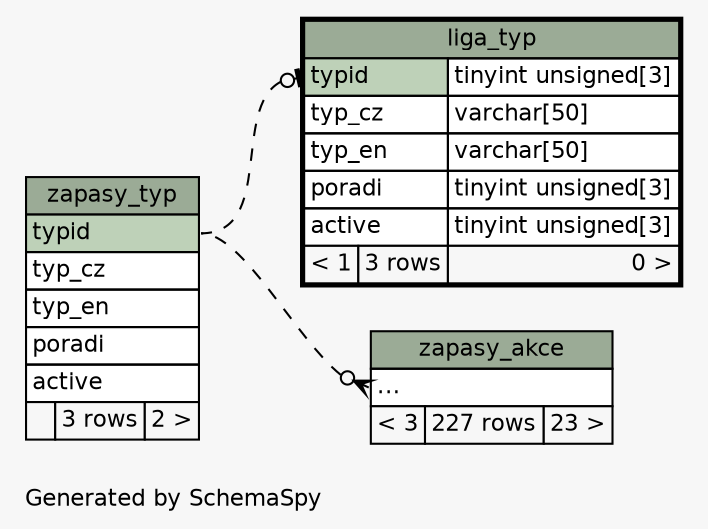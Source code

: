 // dot 2.38.0 on Mac OS X 10.9.4
// SchemaSpy rev 590
digraph "impliedTwoDegreesRelationshipsDiagram" {
  graph [
    rankdir="RL"
    bgcolor="#f7f7f7"
    label="\nGenerated by SchemaSpy"
    labeljust="l"
    nodesep="0.18"
    ranksep="0.46"
    fontname="Helvetica"
    fontsize="11"
  ];
  node [
    fontname="Helvetica"
    fontsize="11"
    shape="plaintext"
  ];
  edge [
    arrowsize="0.8"
  ];
  "liga_typ":"typid":w -> "zapasy_typ":"typid":e [arrowhead=none dir=back arrowtail=teeodot style=dashed];
  "zapasy_akce":"elipses":w -> "zapasy_typ":"typid":e [arrowhead=none dir=back arrowtail=crowodot style=dashed];
  "liga_typ" [
    label=<
    <TABLE BORDER="2" CELLBORDER="1" CELLSPACING="0" BGCOLOR="#ffffff">
      <TR><TD COLSPAN="3" BGCOLOR="#9bab96" ALIGN="CENTER">liga_typ</TD></TR>
      <TR><TD PORT="typid" COLSPAN="2" BGCOLOR="#bed1b8" ALIGN="LEFT">typid</TD><TD PORT="typid.type" ALIGN="LEFT">tinyint unsigned[3]</TD></TR>
      <TR><TD PORT="typ_cz" COLSPAN="2" ALIGN="LEFT">typ_cz</TD><TD PORT="typ_cz.type" ALIGN="LEFT">varchar[50]</TD></TR>
      <TR><TD PORT="typ_en" COLSPAN="2" ALIGN="LEFT">typ_en</TD><TD PORT="typ_en.type" ALIGN="LEFT">varchar[50]</TD></TR>
      <TR><TD PORT="poradi" COLSPAN="2" ALIGN="LEFT">poradi</TD><TD PORT="poradi.type" ALIGN="LEFT">tinyint unsigned[3]</TD></TR>
      <TR><TD PORT="active" COLSPAN="2" ALIGN="LEFT">active</TD><TD PORT="active.type" ALIGN="LEFT">tinyint unsigned[3]</TD></TR>
      <TR><TD ALIGN="LEFT" BGCOLOR="#f7f7f7">&lt; 1</TD><TD ALIGN="RIGHT" BGCOLOR="#f7f7f7">3 rows</TD><TD ALIGN="RIGHT" BGCOLOR="#f7f7f7">0 &gt;</TD></TR>
    </TABLE>>
    URL="liga_typ.html"
    tooltip="liga_typ"
  ];
  "zapasy_akce" [
    label=<
    <TABLE BORDER="0" CELLBORDER="1" CELLSPACING="0" BGCOLOR="#ffffff">
      <TR><TD COLSPAN="3" BGCOLOR="#9bab96" ALIGN="CENTER">zapasy_akce</TD></TR>
      <TR><TD PORT="elipses" COLSPAN="3" ALIGN="LEFT">...</TD></TR>
      <TR><TD ALIGN="LEFT" BGCOLOR="#f7f7f7">&lt; 3</TD><TD ALIGN="RIGHT" BGCOLOR="#f7f7f7">227 rows</TD><TD ALIGN="RIGHT" BGCOLOR="#f7f7f7">23 &gt;</TD></TR>
    </TABLE>>
    URL="zapasy_akce.html"
    tooltip="zapasy_akce"
  ];
  "zapasy_typ" [
    label=<
    <TABLE BORDER="0" CELLBORDER="1" CELLSPACING="0" BGCOLOR="#ffffff">
      <TR><TD COLSPAN="3" BGCOLOR="#9bab96" ALIGN="CENTER">zapasy_typ</TD></TR>
      <TR><TD PORT="typid" COLSPAN="3" BGCOLOR="#bed1b8" ALIGN="LEFT">typid</TD></TR>
      <TR><TD PORT="typ_cz" COLSPAN="3" ALIGN="LEFT">typ_cz</TD></TR>
      <TR><TD PORT="typ_en" COLSPAN="3" ALIGN="LEFT">typ_en</TD></TR>
      <TR><TD PORT="poradi" COLSPAN="3" ALIGN="LEFT">poradi</TD></TR>
      <TR><TD PORT="active" COLSPAN="3" ALIGN="LEFT">active</TD></TR>
      <TR><TD ALIGN="LEFT" BGCOLOR="#f7f7f7">  </TD><TD ALIGN="RIGHT" BGCOLOR="#f7f7f7">3 rows</TD><TD ALIGN="RIGHT" BGCOLOR="#f7f7f7">2 &gt;</TD></TR>
    </TABLE>>
    URL="zapasy_typ.html"
    tooltip="zapasy_typ"
  ];
}
